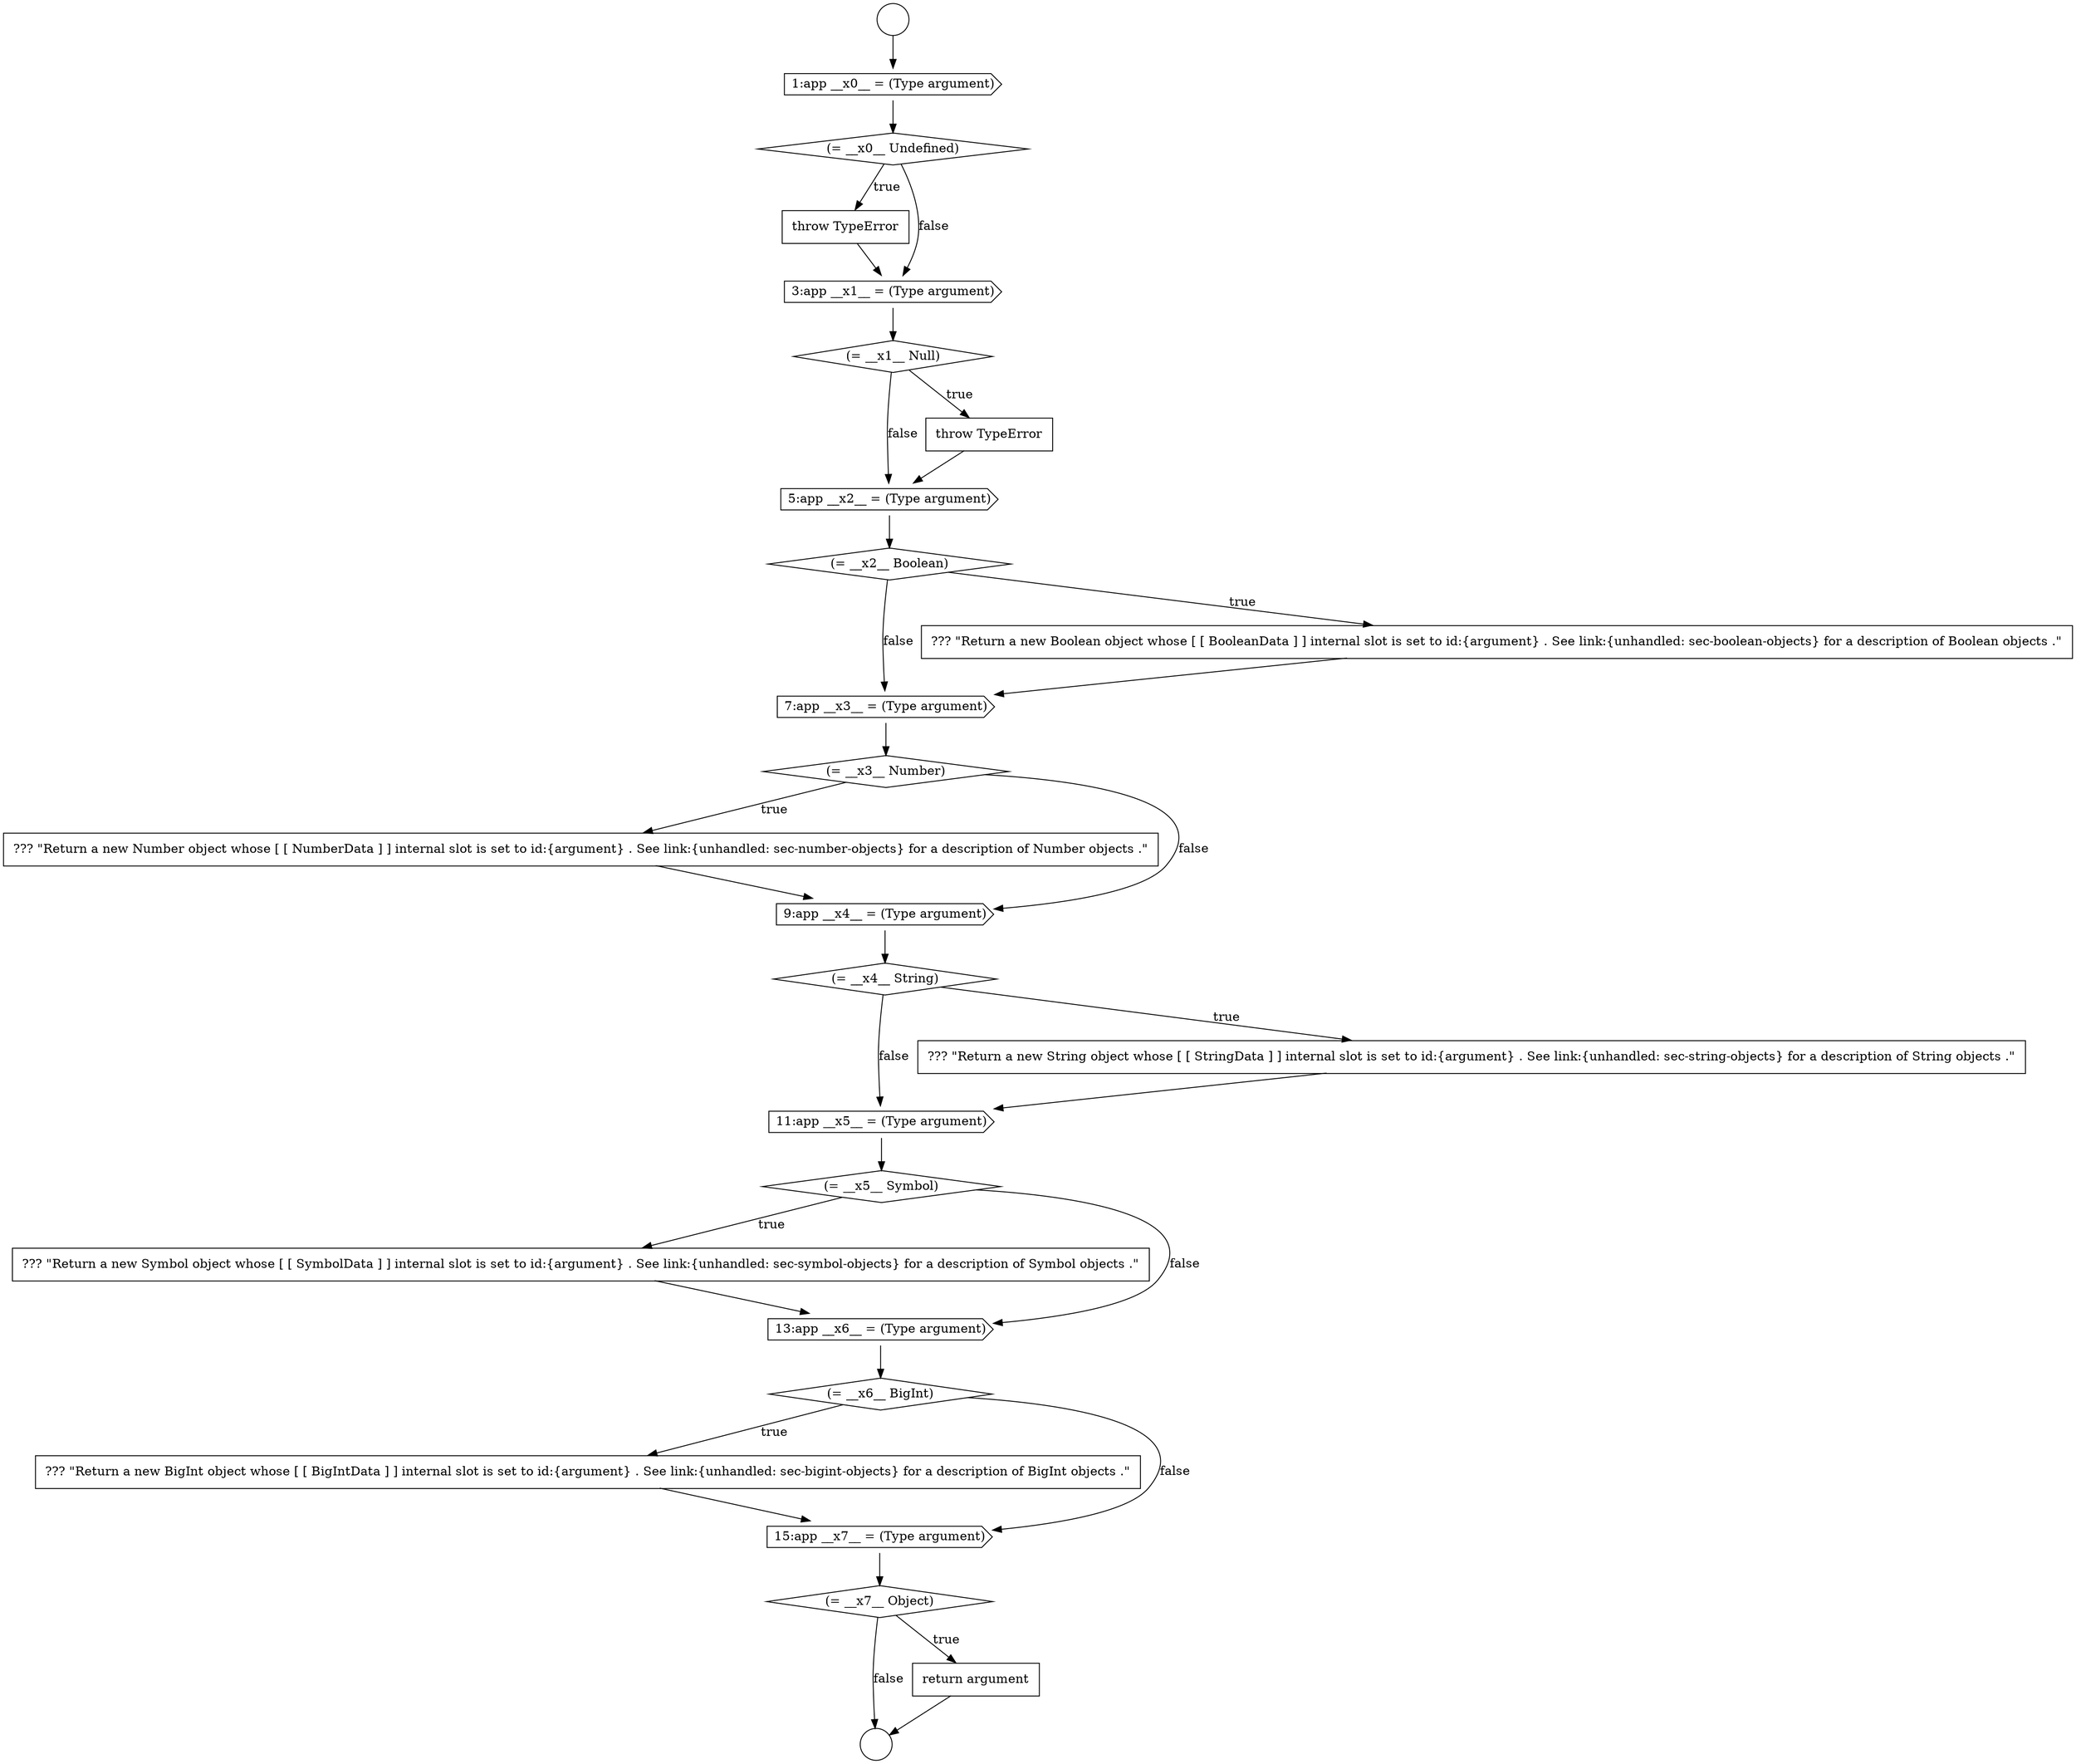 digraph {
  node21403 [shape=none, margin=0, label=<<font color="black">
    <table border="0" cellborder="1" cellspacing="0" cellpadding="10">
      <tr><td align="left">??? &quot;Return a new Number object whose [ [ NumberData ] ] internal slot is set to id:{argument} . See link:{unhandled: sec-number-objects} for a description of Number objects .&quot;</td></tr>
    </table>
  </font>> color="black" fillcolor="white" style=filled]
  node21407 [shape=cds, label=<<font color="black">11:app __x5__ = (Type argument)</font>> color="black" fillcolor="white" style=filled]
  node21394 [shape=none, margin=0, label=<<font color="black">
    <table border="0" cellborder="1" cellspacing="0" cellpadding="10">
      <tr><td align="left">throw TypeError</td></tr>
    </table>
  </font>> color="black" fillcolor="white" style=filled]
  node21390 [shape=circle label=" " color="black" fillcolor="white" style=filled]
  node21399 [shape=diamond, label=<<font color="black">(= __x2__ Boolean)</font>> color="black" fillcolor="white" style=filled]
  node21402 [shape=diamond, label=<<font color="black">(= __x3__ Number)</font>> color="black" fillcolor="white" style=filled]
  node21409 [shape=none, margin=0, label=<<font color="black">
    <table border="0" cellborder="1" cellspacing="0" cellpadding="10">
      <tr><td align="left">??? &quot;Return a new Symbol object whose [ [ SymbolData ] ] internal slot is set to id:{argument} . See link:{unhandled: sec-symbol-objects} for a description of Symbol objects .&quot;</td></tr>
    </table>
  </font>> color="black" fillcolor="white" style=filled]
  node21395 [shape=cds, label=<<font color="black">3:app __x1__ = (Type argument)</font>> color="black" fillcolor="white" style=filled]
  node21410 [shape=cds, label=<<font color="black">13:app __x6__ = (Type argument)</font>> color="black" fillcolor="white" style=filled]
  node21393 [shape=diamond, label=<<font color="black">(= __x0__ Undefined)</font>> color="black" fillcolor="white" style=filled]
  node21392 [shape=cds, label=<<font color="black">1:app __x0__ = (Type argument)</font>> color="black" fillcolor="white" style=filled]
  node21405 [shape=diamond, label=<<font color="black">(= __x4__ String)</font>> color="black" fillcolor="white" style=filled]
  node21396 [shape=diamond, label=<<font color="black">(= __x1__ Null)</font>> color="black" fillcolor="white" style=filled]
  node21401 [shape=cds, label=<<font color="black">7:app __x3__ = (Type argument)</font>> color="black" fillcolor="white" style=filled]
  node21411 [shape=diamond, label=<<font color="black">(= __x6__ BigInt)</font>> color="black" fillcolor="white" style=filled]
  node21404 [shape=cds, label=<<font color="black">9:app __x4__ = (Type argument)</font>> color="black" fillcolor="white" style=filled]
  node21408 [shape=diamond, label=<<font color="black">(= __x5__ Symbol)</font>> color="black" fillcolor="white" style=filled]
  node21391 [shape=circle label=" " color="black" fillcolor="white" style=filled]
  node21398 [shape=cds, label=<<font color="black">5:app __x2__ = (Type argument)</font>> color="black" fillcolor="white" style=filled]
  node21415 [shape=none, margin=0, label=<<font color="black">
    <table border="0" cellborder="1" cellspacing="0" cellpadding="10">
      <tr><td align="left">return argument</td></tr>
    </table>
  </font>> color="black" fillcolor="white" style=filled]
  node21406 [shape=none, margin=0, label=<<font color="black">
    <table border="0" cellborder="1" cellspacing="0" cellpadding="10">
      <tr><td align="left">??? &quot;Return a new String object whose [ [ StringData ] ] internal slot is set to id:{argument} . See link:{unhandled: sec-string-objects} for a description of String objects .&quot;</td></tr>
    </table>
  </font>> color="black" fillcolor="white" style=filled]
  node21412 [shape=none, margin=0, label=<<font color="black">
    <table border="0" cellborder="1" cellspacing="0" cellpadding="10">
      <tr><td align="left">??? &quot;Return a new BigInt object whose [ [ BigIntData ] ] internal slot is set to id:{argument} . See link:{unhandled: sec-bigint-objects} for a description of BigInt objects .&quot;</td></tr>
    </table>
  </font>> color="black" fillcolor="white" style=filled]
  node21400 [shape=none, margin=0, label=<<font color="black">
    <table border="0" cellborder="1" cellspacing="0" cellpadding="10">
      <tr><td align="left">??? &quot;Return a new Boolean object whose [ [ BooleanData ] ] internal slot is set to id:{argument} . See link:{unhandled: sec-boolean-objects} for a description of Boolean objects .&quot;</td></tr>
    </table>
  </font>> color="black" fillcolor="white" style=filled]
  node21413 [shape=cds, label=<<font color="black">15:app __x7__ = (Type argument)</font>> color="black" fillcolor="white" style=filled]
  node21414 [shape=diamond, label=<<font color="black">(= __x7__ Object)</font>> color="black" fillcolor="white" style=filled]
  node21397 [shape=none, margin=0, label=<<font color="black">
    <table border="0" cellborder="1" cellspacing="0" cellpadding="10">
      <tr><td align="left">throw TypeError</td></tr>
    </table>
  </font>> color="black" fillcolor="white" style=filled]
  node21403 -> node21404 [ color="black"]
  node21397 -> node21398 [ color="black"]
  node21409 -> node21410 [ color="black"]
  node21400 -> node21401 [ color="black"]
  node21395 -> node21396 [ color="black"]
  node21408 -> node21409 [label=<<font color="black">true</font>> color="black"]
  node21408 -> node21410 [label=<<font color="black">false</font>> color="black"]
  node21413 -> node21414 [ color="black"]
  node21405 -> node21406 [label=<<font color="black">true</font>> color="black"]
  node21405 -> node21407 [label=<<font color="black">false</font>> color="black"]
  node21396 -> node21397 [label=<<font color="black">true</font>> color="black"]
  node21396 -> node21398 [label=<<font color="black">false</font>> color="black"]
  node21392 -> node21393 [ color="black"]
  node21411 -> node21412 [label=<<font color="black">true</font>> color="black"]
  node21411 -> node21413 [label=<<font color="black">false</font>> color="black"]
  node21410 -> node21411 [ color="black"]
  node21390 -> node21392 [ color="black"]
  node21402 -> node21403 [label=<<font color="black">true</font>> color="black"]
  node21402 -> node21404 [label=<<font color="black">false</font>> color="black"]
  node21399 -> node21400 [label=<<font color="black">true</font>> color="black"]
  node21399 -> node21401 [label=<<font color="black">false</font>> color="black"]
  node21393 -> node21394 [label=<<font color="black">true</font>> color="black"]
  node21393 -> node21395 [label=<<font color="black">false</font>> color="black"]
  node21415 -> node21391 [ color="black"]
  node21404 -> node21405 [ color="black"]
  node21406 -> node21407 [ color="black"]
  node21401 -> node21402 [ color="black"]
  node21412 -> node21413 [ color="black"]
  node21398 -> node21399 [ color="black"]
  node21407 -> node21408 [ color="black"]
  node21414 -> node21415 [label=<<font color="black">true</font>> color="black"]
  node21414 -> node21391 [label=<<font color="black">false</font>> color="black"]
  node21394 -> node21395 [ color="black"]
}
